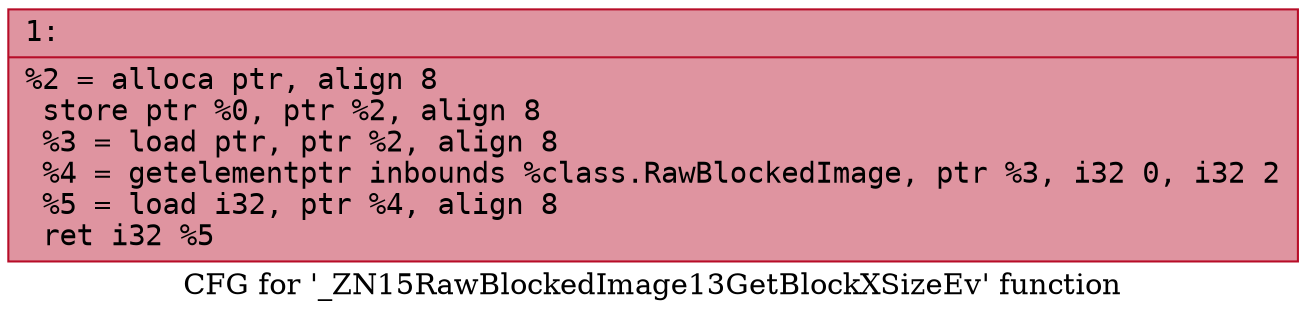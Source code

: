 digraph "CFG for '_ZN15RawBlockedImage13GetBlockXSizeEv' function" {
	label="CFG for '_ZN15RawBlockedImage13GetBlockXSizeEv' function";

	Node0x6000016a2300 [shape=record,color="#b70d28ff", style=filled, fillcolor="#b70d2870" fontname="Courier",label="{1:\l|  %2 = alloca ptr, align 8\l  store ptr %0, ptr %2, align 8\l  %3 = load ptr, ptr %2, align 8\l  %4 = getelementptr inbounds %class.RawBlockedImage, ptr %3, i32 0, i32 2\l  %5 = load i32, ptr %4, align 8\l  ret i32 %5\l}"];
}

